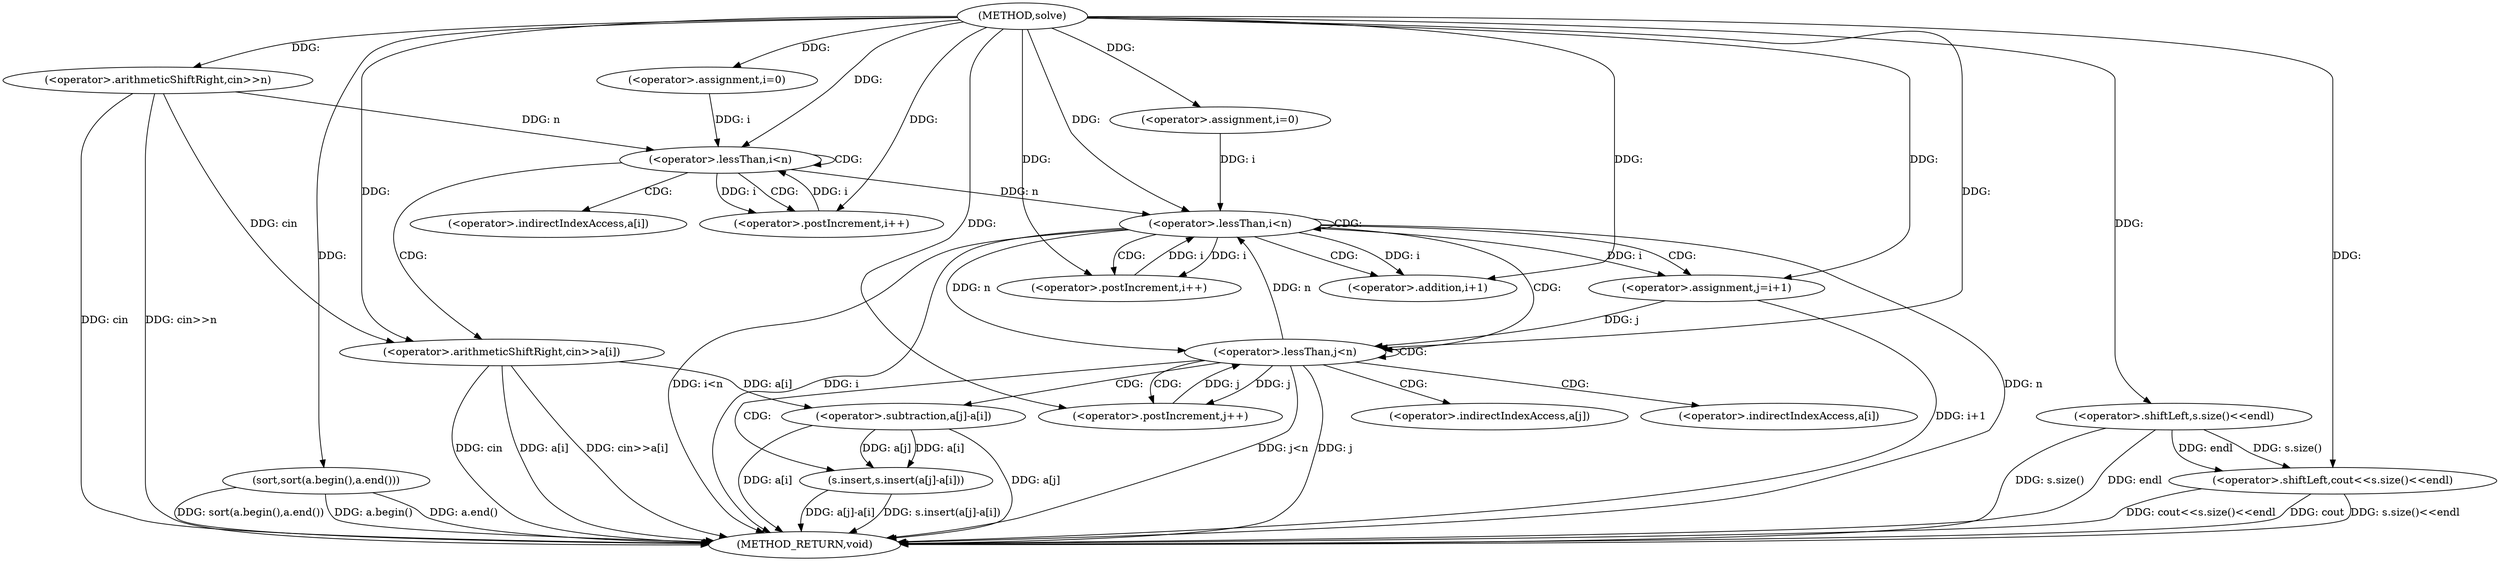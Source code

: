 digraph "solve" {  
"1000101" [label = "(METHOD,solve)" ]
"1000162" [label = "(METHOD_RETURN,void)" ]
"1000104" [label = "(<operator>.arithmeticShiftRight,cin>>n)" ]
"1000123" [label = "(sort,sort(a.begin(),a.end()))" ]
"1000157" [label = "(<operator>.shiftLeft,cout<<s.size()<<endl)" ]
"1000110" [label = "(<operator>.assignment,i=0)" ]
"1000113" [label = "(<operator>.lessThan,i<n)" ]
"1000116" [label = "(<operator>.postIncrement,i++)" ]
"1000118" [label = "(<operator>.arithmeticShiftRight,cin>>a[i])" ]
"1000129" [label = "(<operator>.assignment,i=0)" ]
"1000132" [label = "(<operator>.lessThan,i<n)" ]
"1000135" [label = "(<operator>.postIncrement,i++)" ]
"1000139" [label = "(<operator>.assignment,j=i+1)" ]
"1000144" [label = "(<operator>.lessThan,j<n)" ]
"1000147" [label = "(<operator>.postIncrement,j++)" ]
"1000149" [label = "(s.insert,s.insert(a[j]-a[i]))" ]
"1000159" [label = "(<operator>.shiftLeft,s.size()<<endl)" ]
"1000141" [label = "(<operator>.addition,i+1)" ]
"1000150" [label = "(<operator>.subtraction,a[j]-a[i])" ]
"1000120" [label = "(<operator>.indirectIndexAccess,a[i])" ]
"1000151" [label = "(<operator>.indirectIndexAccess,a[j])" ]
"1000154" [label = "(<operator>.indirectIndexAccess,a[i])" ]
  "1000104" -> "1000162"  [ label = "DDG: cin"] 
  "1000104" -> "1000162"  [ label = "DDG: cin>>n"] 
  "1000123" -> "1000162"  [ label = "DDG: a.begin()"] 
  "1000123" -> "1000162"  [ label = "DDG: a.end()"] 
  "1000123" -> "1000162"  [ label = "DDG: sort(a.begin(),a.end())"] 
  "1000132" -> "1000162"  [ label = "DDG: i"] 
  "1000132" -> "1000162"  [ label = "DDG: n"] 
  "1000132" -> "1000162"  [ label = "DDG: i<n"] 
  "1000159" -> "1000162"  [ label = "DDG: s.size()"] 
  "1000157" -> "1000162"  [ label = "DDG: s.size()<<endl"] 
  "1000157" -> "1000162"  [ label = "DDG: cout<<s.size()<<endl"] 
  "1000139" -> "1000162"  [ label = "DDG: i+1"] 
  "1000144" -> "1000162"  [ label = "DDG: j"] 
  "1000144" -> "1000162"  [ label = "DDG: j<n"] 
  "1000150" -> "1000162"  [ label = "DDG: a[j]"] 
  "1000150" -> "1000162"  [ label = "DDG: a[i]"] 
  "1000149" -> "1000162"  [ label = "DDG: a[j]-a[i]"] 
  "1000149" -> "1000162"  [ label = "DDG: s.insert(a[j]-a[i])"] 
  "1000118" -> "1000162"  [ label = "DDG: cin"] 
  "1000118" -> "1000162"  [ label = "DDG: a[i]"] 
  "1000118" -> "1000162"  [ label = "DDG: cin>>a[i]"] 
  "1000159" -> "1000162"  [ label = "DDG: endl"] 
  "1000157" -> "1000162"  [ label = "DDG: cout"] 
  "1000101" -> "1000104"  [ label = "DDG: "] 
  "1000101" -> "1000110"  [ label = "DDG: "] 
  "1000101" -> "1000123"  [ label = "DDG: "] 
  "1000101" -> "1000129"  [ label = "DDG: "] 
  "1000101" -> "1000157"  [ label = "DDG: "] 
  "1000159" -> "1000157"  [ label = "DDG: endl"] 
  "1000159" -> "1000157"  [ label = "DDG: s.size()"] 
  "1000110" -> "1000113"  [ label = "DDG: i"] 
  "1000116" -> "1000113"  [ label = "DDG: i"] 
  "1000101" -> "1000113"  [ label = "DDG: "] 
  "1000104" -> "1000113"  [ label = "DDG: n"] 
  "1000113" -> "1000116"  [ label = "DDG: i"] 
  "1000101" -> "1000116"  [ label = "DDG: "] 
  "1000104" -> "1000118"  [ label = "DDG: cin"] 
  "1000101" -> "1000118"  [ label = "DDG: "] 
  "1000129" -> "1000132"  [ label = "DDG: i"] 
  "1000135" -> "1000132"  [ label = "DDG: i"] 
  "1000101" -> "1000132"  [ label = "DDG: "] 
  "1000113" -> "1000132"  [ label = "DDG: n"] 
  "1000144" -> "1000132"  [ label = "DDG: n"] 
  "1000101" -> "1000135"  [ label = "DDG: "] 
  "1000132" -> "1000135"  [ label = "DDG: i"] 
  "1000132" -> "1000139"  [ label = "DDG: i"] 
  "1000101" -> "1000139"  [ label = "DDG: "] 
  "1000101" -> "1000159"  [ label = "DDG: "] 
  "1000139" -> "1000144"  [ label = "DDG: j"] 
  "1000147" -> "1000144"  [ label = "DDG: j"] 
  "1000101" -> "1000144"  [ label = "DDG: "] 
  "1000132" -> "1000144"  [ label = "DDG: n"] 
  "1000144" -> "1000147"  [ label = "DDG: j"] 
  "1000101" -> "1000147"  [ label = "DDG: "] 
  "1000150" -> "1000149"  [ label = "DDG: a[i]"] 
  "1000150" -> "1000149"  [ label = "DDG: a[j]"] 
  "1000132" -> "1000141"  [ label = "DDG: i"] 
  "1000101" -> "1000141"  [ label = "DDG: "] 
  "1000118" -> "1000150"  [ label = "DDG: a[i]"] 
  "1000113" -> "1000116"  [ label = "CDG: "] 
  "1000113" -> "1000120"  [ label = "CDG: "] 
  "1000113" -> "1000113"  [ label = "CDG: "] 
  "1000113" -> "1000118"  [ label = "CDG: "] 
  "1000132" -> "1000132"  [ label = "CDG: "] 
  "1000132" -> "1000141"  [ label = "CDG: "] 
  "1000132" -> "1000139"  [ label = "CDG: "] 
  "1000132" -> "1000135"  [ label = "CDG: "] 
  "1000132" -> "1000144"  [ label = "CDG: "] 
  "1000144" -> "1000154"  [ label = "CDG: "] 
  "1000144" -> "1000147"  [ label = "CDG: "] 
  "1000144" -> "1000151"  [ label = "CDG: "] 
  "1000144" -> "1000150"  [ label = "CDG: "] 
  "1000144" -> "1000144"  [ label = "CDG: "] 
  "1000144" -> "1000149"  [ label = "CDG: "] 
}
